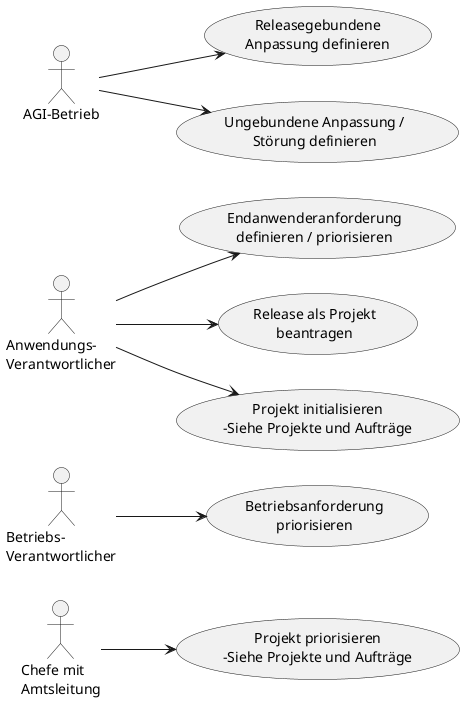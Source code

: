 @startuml
left to right direction

:Chefe mit\nAmtsleitung: as chef
:Betriebs-\nVerantwortlicher: as bv
:Anwendungs-\nVerantwortlicher: as av
:AGI-Betrieb: as betrieb

(Projekt priorisieren\n-Siehe Projekte und Aufträge) as pprio

(Betriebsanforderung\npriorisieren) as runtick
(Endanwenderanforderung\ndefinieren / priorisieren) as usertick
(Release als Projekt\nbeantragen) as release
(Projekt initialisieren\n-Siehe Projekte und Aufträge) as init
(Releasegebundene\nAnpassung definieren) as rtick
(Ungebundene Anpassung /\nStörung definieren) as tick



chef --> pprio

bv --> runtick
av --> usertick
av --> release
av --> init

betrieb --> rtick
betrieb --> tick
@enduml